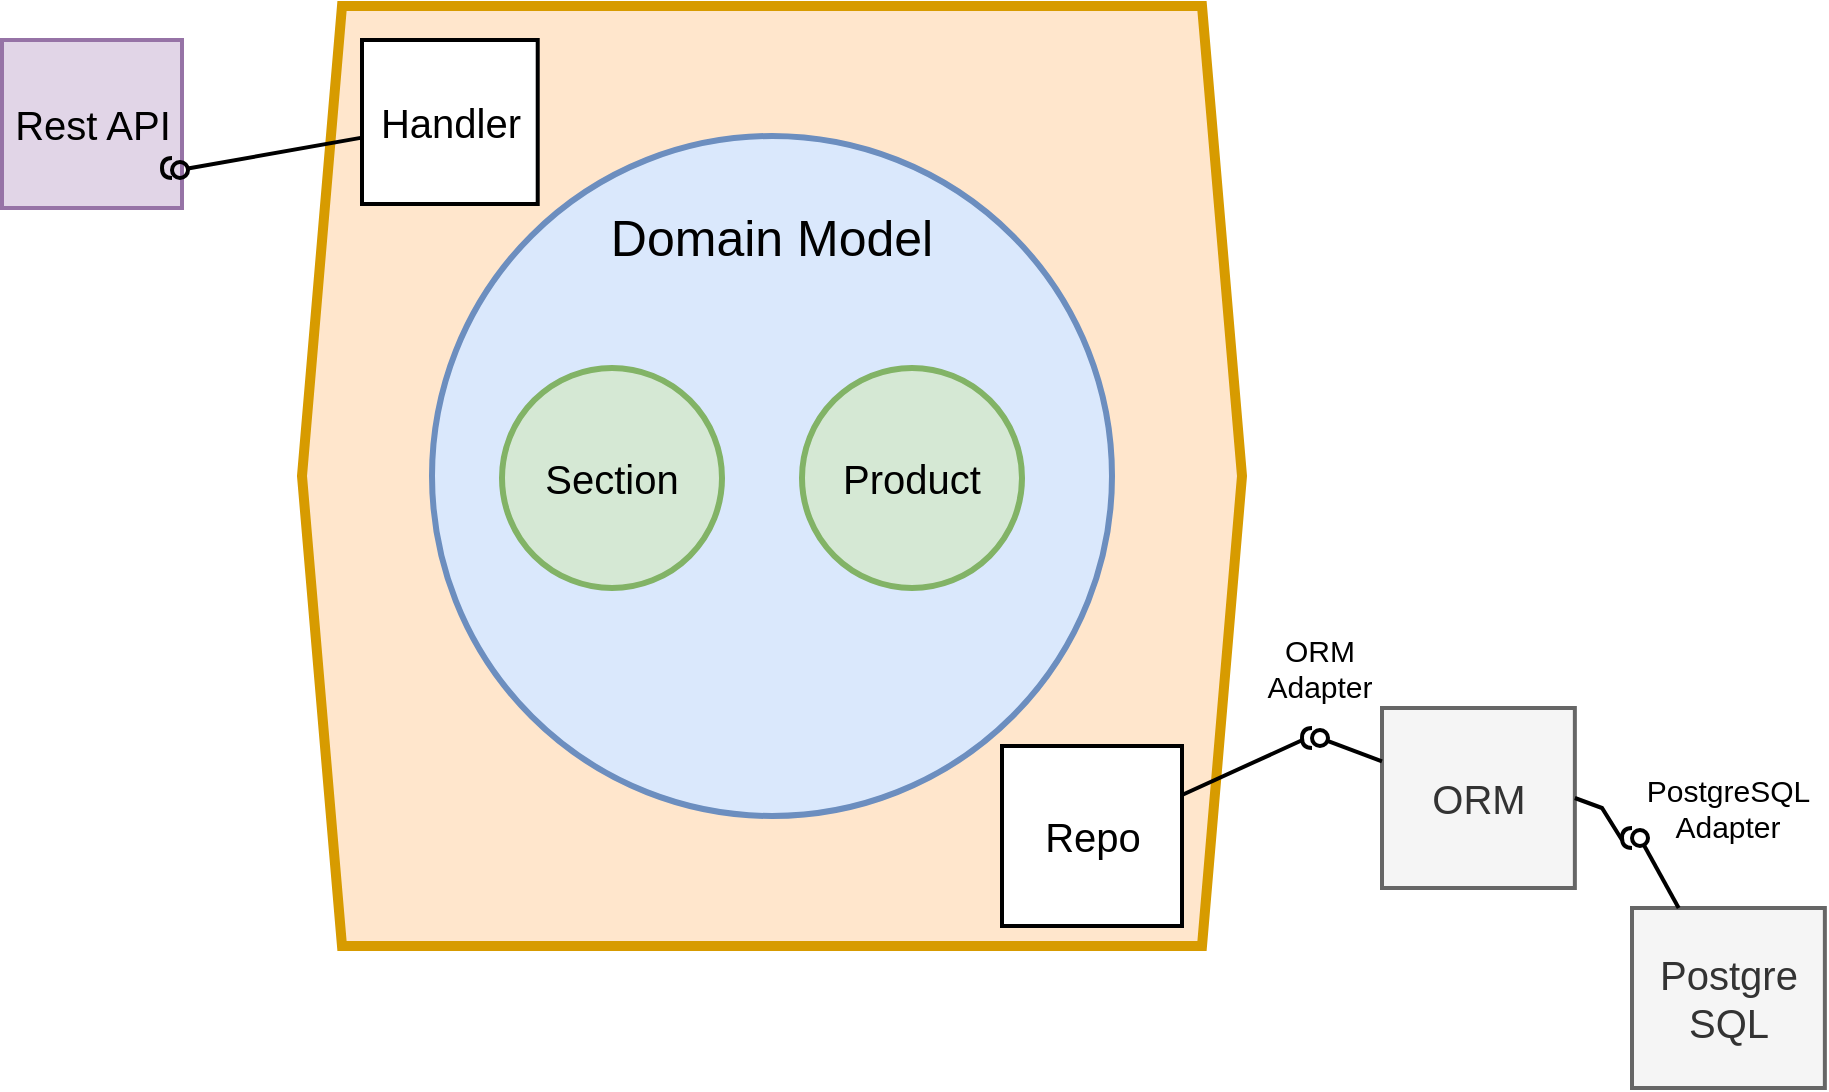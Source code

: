 <mxfile version="14.9.6" type="device"><diagram id="Yb05aqpkyYck6ytjOIEM" name="Page-1"><mxGraphModel dx="1993" dy="1001" grid="1" gridSize="10" guides="1" tooltips="1" connect="1" arrows="1" fold="1" page="1" pageScale="1" pageWidth="1169" pageHeight="827" math="0" shadow="0"><root><mxCell id="0"/><mxCell id="1" parent="0"/><mxCell id="k-72kyE0nPxQudefEOll-1" value="" style="shape=hexagon;perimeter=hexagonPerimeter2;whiteSpace=wrap;html=1;fixedSize=1;strokeWidth=5;fillColor=#ffe6cc;strokeColor=#d79b00;" parent="1" vertex="1"><mxGeometry x="350" y="179" width="470" height="470" as="geometry"/></mxCell><mxCell id="k-72kyE0nPxQudefEOll-2" value="&lt;div style=&quot;font-size: 25px&quot;&gt;&lt;font style=&quot;font-size: 25px&quot;&gt;Domain Model&lt;/font&gt;&lt;/div&gt;&lt;div style=&quot;font-size: 25px&quot;&gt;&lt;font style=&quot;font-size: 25px&quot;&gt;&lt;br&gt;&lt;/font&gt;&lt;/div&gt;&lt;div style=&quot;font-size: 25px&quot;&gt;&lt;font style=&quot;font-size: 25px&quot;&gt;&lt;br&gt;&lt;/font&gt;&lt;/div&gt;&lt;div style=&quot;font-size: 25px&quot;&gt;&lt;font style=&quot;font-size: 25px&quot;&gt;&lt;br&gt;&lt;/font&gt;&lt;/div&gt;&lt;div style=&quot;font-size: 25px&quot;&gt;&lt;font style=&quot;font-size: 25px&quot;&gt;&lt;br&gt;&lt;/font&gt;&lt;/div&gt;&lt;div style=&quot;font-size: 25px&quot;&gt;&lt;font style=&quot;font-size: 25px&quot;&gt;&lt;br&gt;&lt;/font&gt;&lt;/div&gt;&lt;div style=&quot;font-size: 25px&quot;&gt;&lt;font style=&quot;font-size: 25px&quot;&gt;&lt;br&gt;&lt;/font&gt;&lt;/div&gt;&lt;div style=&quot;font-size: 25px&quot;&gt;&lt;font style=&quot;font-size: 25px&quot;&gt;&lt;br&gt;&lt;/font&gt;&lt;/div&gt;&lt;div style=&quot;font-size: 25px&quot;&gt;&lt;font style=&quot;font-size: 25px&quot;&gt;&lt;br&gt;&lt;/font&gt;&lt;/div&gt;" style="ellipse;whiteSpace=wrap;html=1;aspect=fixed;strokeWidth=3;fontSize=20;fillColor=#dae8fc;strokeColor=#6c8ebf;" parent="1" vertex="1"><mxGeometry x="415" y="244" width="340" height="340" as="geometry"/></mxCell><mxCell id="k-72kyE0nPxQudefEOll-3" value="Section" style="ellipse;whiteSpace=wrap;html=1;aspect=fixed;fontSize=20;strokeWidth=3;fillColor=#d5e8d4;strokeColor=#82b366;" parent="1" vertex="1"><mxGeometry x="450" y="360" width="110" height="110" as="geometry"/></mxCell><mxCell id="k-72kyE0nPxQudefEOll-4" value="Product" style="ellipse;whiteSpace=wrap;html=1;aspect=fixed;fontSize=20;strokeWidth=3;fillColor=#d5e8d4;strokeColor=#82b366;" parent="1" vertex="1"><mxGeometry x="600" y="360" width="110" height="110" as="geometry"/></mxCell><mxCell id="k-72kyE0nPxQudefEOll-5" value="ORM" style="html=1;rounded=0;fontSize=20;strokeWidth=2;fillColor=#f5f5f5;strokeColor=#666666;fontColor=#333333;" parent="1" vertex="1"><mxGeometry x="890" y="530" width="96.43" height="90" as="geometry"/></mxCell><mxCell id="k-72kyE0nPxQudefEOll-6" value="" style="endArrow=none;html=1;rounded=0;align=center;verticalAlign=top;endFill=0;labelBackgroundColor=none;endSize=2;fontSize=20;strokeWidth=2;" parent="1" source="k-72kyE0nPxQudefEOll-5" target="k-72kyE0nPxQudefEOll-7" edge="1"><mxGeometry relative="1" as="geometry"/></mxCell><mxCell id="k-72kyE0nPxQudefEOll-7" value="" style="ellipse;html=1;fontSize=11;align=center;fillColor=none;points=[];aspect=fixed;resizable=0;verticalAlign=bottom;labelPosition=center;verticalLabelPosition=top;flipH=1;strokeWidth=2;" parent="1" vertex="1"><mxGeometry x="855" y="541" width="8" height="8" as="geometry"/></mxCell><mxCell id="k-72kyE0nPxQudefEOll-8" value="Repo" style="html=1;rounded=0;fontSize=20;strokeWidth=2;" parent="1" vertex="1"><mxGeometry x="700" y="549" width="90" height="90" as="geometry"/></mxCell><mxCell id="k-72kyE0nPxQudefEOll-9" value="" style="endArrow=none;html=1;rounded=0;align=center;verticalAlign=top;endFill=0;labelBackgroundColor=none;endSize=2;fontSize=20;strokeWidth=2;" parent="1" source="k-72kyE0nPxQudefEOll-8" target="k-72kyE0nPxQudefEOll-10" edge="1"><mxGeometry relative="1" as="geometry"/></mxCell><mxCell id="k-72kyE0nPxQudefEOll-10" value="" style="shape=requiredInterface;html=1;fontSize=11;align=center;fillColor=none;points=[];aspect=fixed;resizable=0;verticalAlign=bottom;labelPosition=center;verticalLabelPosition=top;flipH=1;strokeWidth=2;" parent="1" vertex="1"><mxGeometry x="850" y="540" width="5" height="10" as="geometry"/></mxCell><mxCell id="k-72kyE0nPxQudefEOll-15" value="&lt;div&gt;Postgre&lt;/div&gt;&lt;div&gt;SQL&lt;/div&gt;" style="html=1;rounded=0;fontSize=20;strokeWidth=2;fillColor=#f5f5f5;strokeColor=#666666;fontColor=#333333;" parent="1" vertex="1"><mxGeometry x="1015" y="630" width="96.43" height="90" as="geometry"/></mxCell><mxCell id="k-72kyE0nPxQudefEOll-16" value="" style="endArrow=none;html=1;rounded=0;align=center;verticalAlign=top;endFill=0;labelBackgroundColor=none;endSize=2;fontSize=20;strokeWidth=2;" parent="1" source="k-72kyE0nPxQudefEOll-15" target="k-72kyE0nPxQudefEOll-17" edge="1"><mxGeometry relative="1" as="geometry"/></mxCell><mxCell id="k-72kyE0nPxQudefEOll-17" value="" style="ellipse;html=1;fontSize=11;align=center;fillColor=none;points=[];aspect=fixed;resizable=0;verticalAlign=bottom;labelPosition=center;verticalLabelPosition=top;flipH=1;strokeWidth=2;" parent="1" vertex="1"><mxGeometry x="1015" y="591" width="8" height="8" as="geometry"/></mxCell><mxCell id="k-72kyE0nPxQudefEOll-23" value="" style="endArrow=none;html=1;rounded=0;align=center;verticalAlign=top;endFill=0;labelBackgroundColor=none;endSize=2;fontSize=20;strokeWidth=2;exitX=1;exitY=0.6;exitDx=0;exitDy=0;exitPerimeter=0;entryX=1;entryY=0.5;entryDx=0;entryDy=0;" parent="1" source="k-72kyE0nPxQudefEOll-24" target="k-72kyE0nPxQudefEOll-5" edge="1"><mxGeometry relative="1" as="geometry"><mxPoint x="982" y="631" as="sourcePoint"/><mxPoint x="872.358" y="557.173" as="targetPoint"/><Array as="points"><mxPoint x="1000" y="580"/></Array></mxGeometry></mxCell><mxCell id="k-72kyE0nPxQudefEOll-24" value="" style="shape=requiredInterface;html=1;fontSize=11;align=center;fillColor=none;points=[];aspect=fixed;resizable=0;verticalAlign=bottom;labelPosition=center;verticalLabelPosition=top;flipH=1;strokeWidth=2;" parent="1" vertex="1"><mxGeometry x="1010" y="590" width="5" height="10" as="geometry"/></mxCell><mxCell id="k-72kyE0nPxQudefEOll-25" value="Rest API" style="html=1;rounded=0;fontSize=20;strokeWidth=2;fillColor=#e1d5e7;strokeColor=#9673a6;" parent="1" vertex="1"><mxGeometry x="200" y="196" width="90" height="84" as="geometry"/></mxCell><mxCell id="k-72kyE0nPxQudefEOll-31" value="Handler" style="html=1;rounded=0;fontSize=20;strokeWidth=2;" parent="1" vertex="1"><mxGeometry x="380" y="196" width="87.86" height="82" as="geometry"/></mxCell><mxCell id="k-72kyE0nPxQudefEOll-32" value="" style="endArrow=none;html=1;rounded=0;align=center;verticalAlign=top;endFill=0;labelBackgroundColor=none;endSize=2;fontSize=20;strokeWidth=2;" parent="1" source="k-72kyE0nPxQudefEOll-31" target="k-72kyE0nPxQudefEOll-33" edge="1"><mxGeometry relative="1" as="geometry"/></mxCell><mxCell id="k-72kyE0nPxQudefEOll-33" value="" style="ellipse;html=1;fontSize=11;align=center;fillColor=none;points=[];aspect=fixed;resizable=0;verticalAlign=bottom;labelPosition=center;verticalLabelPosition=top;flipH=1;strokeWidth=2;" parent="1" vertex="1"><mxGeometry x="285" y="257" width="8" height="8" as="geometry"/></mxCell><mxCell id="k-72kyE0nPxQudefEOll-35" value="" style="shape=requiredInterface;html=1;fontSize=11;align=center;fillColor=none;points=[];aspect=fixed;resizable=0;verticalAlign=bottom;labelPosition=center;verticalLabelPosition=top;flipH=1;strokeWidth=2;" parent="1" vertex="1"><mxGeometry x="280" y="255" width="5" height="10" as="geometry"/></mxCell><mxCell id="k-72kyE0nPxQudefEOll-36" value="ORM Adapter" style="text;html=1;strokeColor=none;fillColor=none;align=center;verticalAlign=middle;whiteSpace=wrap;rounded=0;fontSize=15;" parent="1" vertex="1"><mxGeometry x="839" y="500" width="40" height="20" as="geometry"/></mxCell><mxCell id="k-72kyE0nPxQudefEOll-37" value="PostgreSQL Adapter" style="text;html=1;strokeColor=none;fillColor=none;align=center;verticalAlign=middle;whiteSpace=wrap;rounded=0;fontSize=15;" parent="1" vertex="1"><mxGeometry x="1043.22" y="570" width="40" height="20" as="geometry"/></mxCell></root></mxGraphModel></diagram></mxfile>
